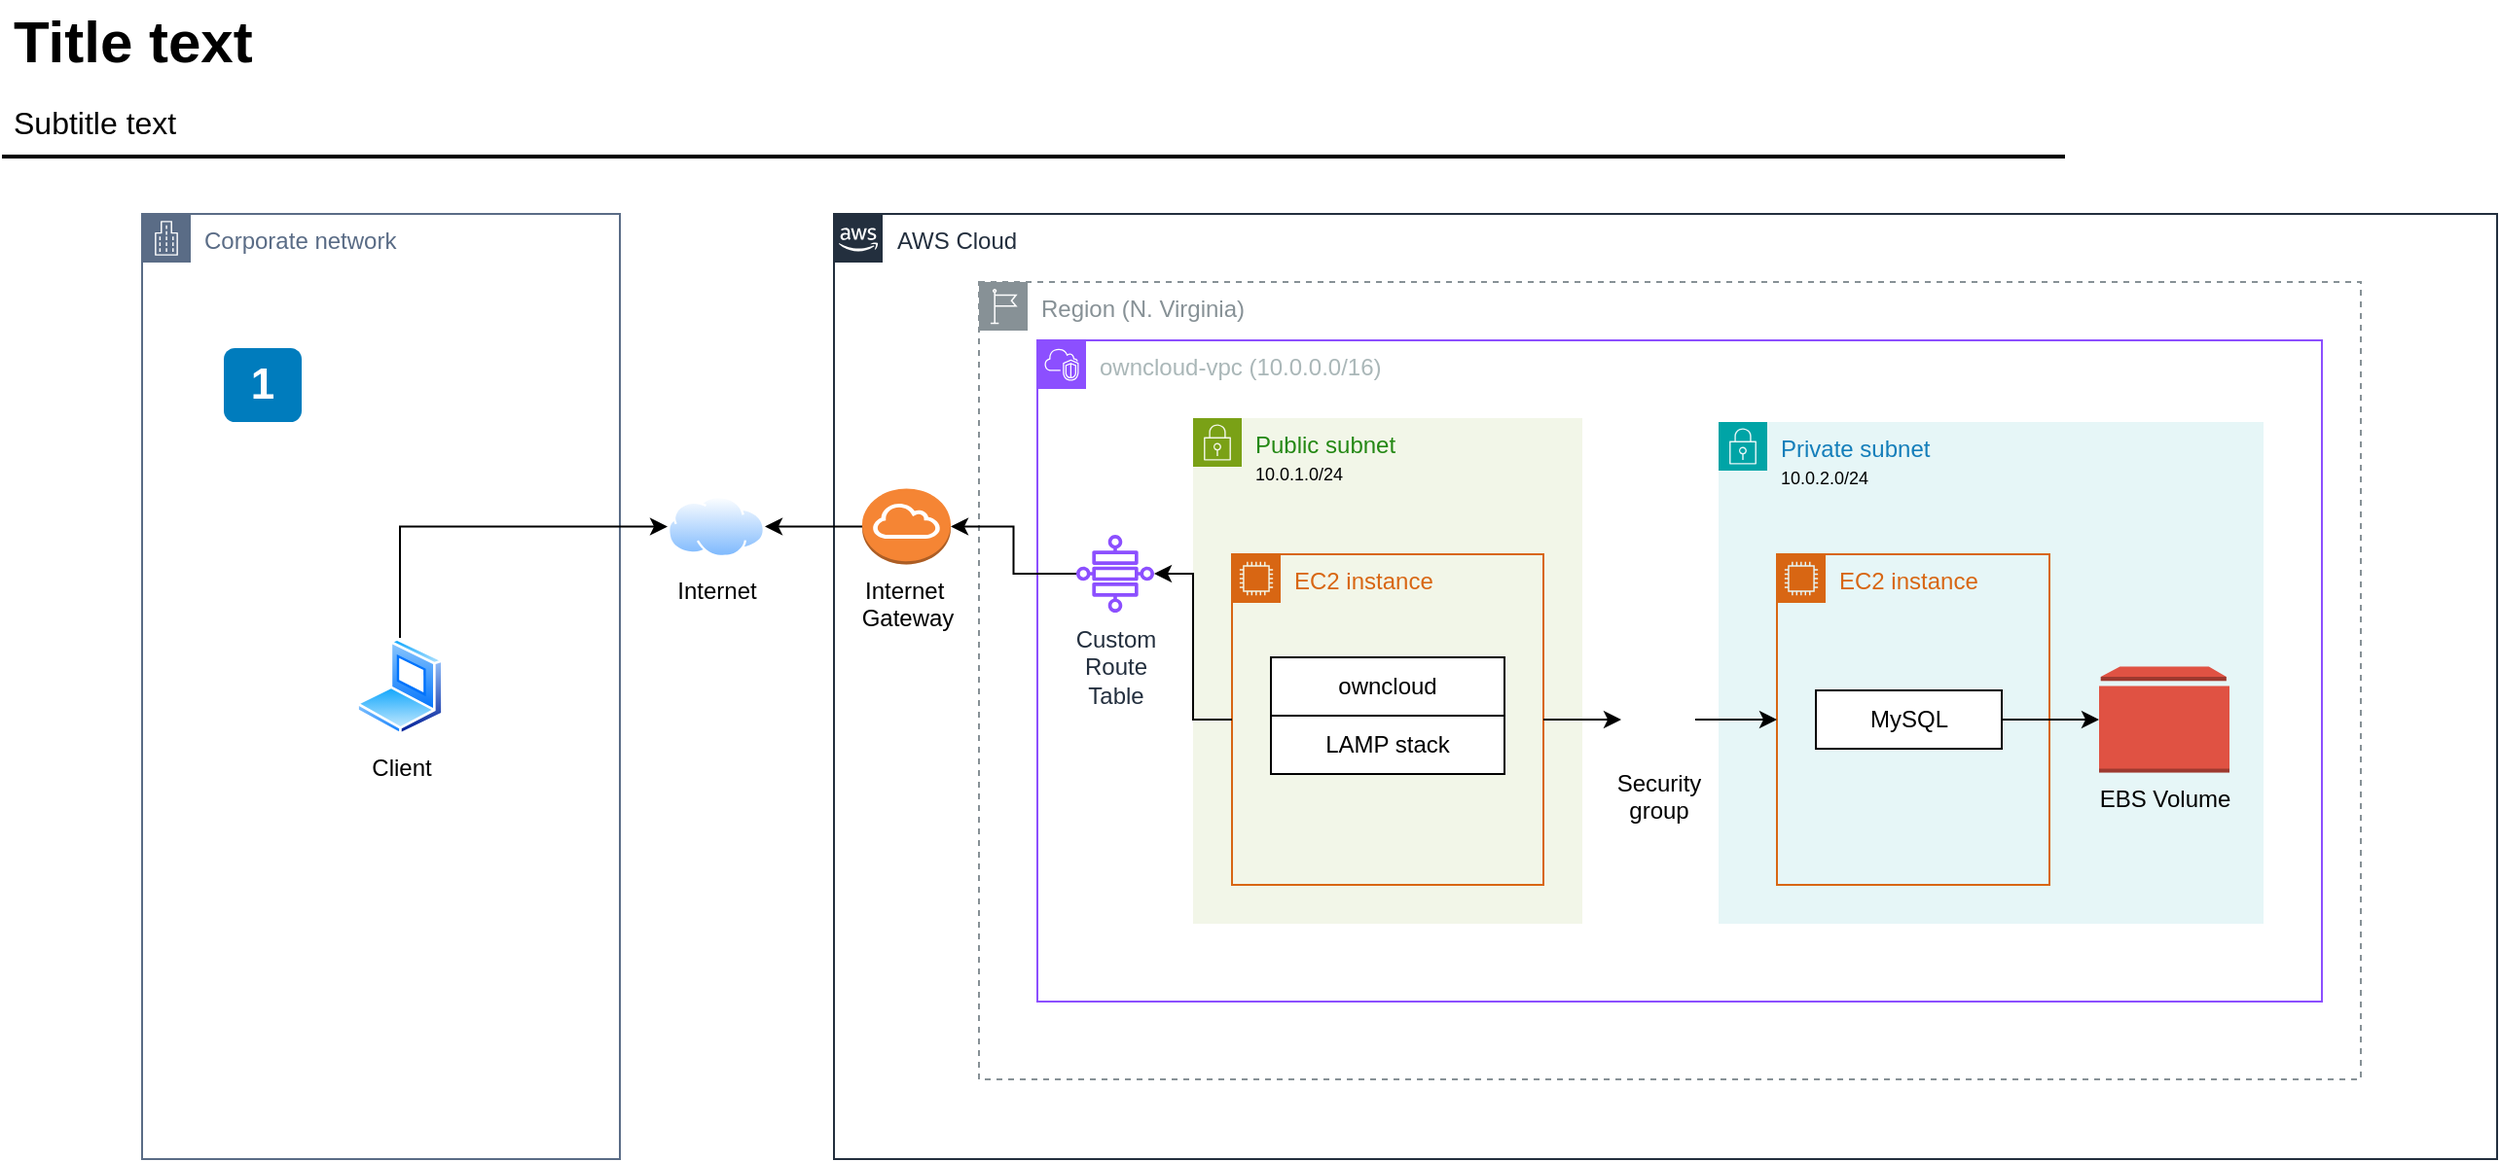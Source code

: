 <mxfile version="26.0.1">
  <diagram id="Ht1M8jgEwFfnCIfOTk4-" name="Page-1">
    <mxGraphModel dx="1272" dy="729" grid="1" gridSize="10" guides="1" tooltips="1" connect="1" arrows="1" fold="1" page="1" pageScale="1" pageWidth="827" pageHeight="1169" math="0" shadow="0">
      <root>
        <mxCell id="0" />
        <mxCell id="1" parent="0" />
        <mxCell id="d1_RvUvYbC9fA-ZULbNM-6" value="Region (N. Virginia)" style="sketch=0;outlineConnect=0;gradientColor=none;html=1;whiteSpace=wrap;fontSize=12;fontStyle=0;shape=mxgraph.aws4.group;grIcon=mxgraph.aws4.group_region;strokeColor=#879196;fillColor=none;verticalAlign=top;align=left;spacingLeft=30;fontColor=#879196;dashed=1;" vertex="1" parent="1">
          <mxGeometry x="510" y="210" width="710" height="410" as="geometry" />
        </mxCell>
        <mxCell id="XTl-UQulXQObpidPsAFW-14" value="&lt;div&gt;Public subnet&lt;/div&gt;&lt;div&gt;&lt;font color=&quot;#000000&quot; style=&quot;font-size: 9px;&quot;&gt;10.0.1.0/24&lt;/font&gt;&lt;br&gt;&lt;/div&gt;" style="points=[[0,0],[0.25,0],[0.5,0],[0.75,0],[1,0],[1,0.25],[1,0.5],[1,0.75],[1,1],[0.75,1],[0.5,1],[0.25,1],[0,1],[0,0.75],[0,0.5],[0,0.25]];outlineConnect=0;gradientColor=none;html=1;whiteSpace=wrap;fontSize=12;fontStyle=0;container=1;pointerEvents=0;collapsible=0;recursiveResize=0;shape=mxgraph.aws4.group;grIcon=mxgraph.aws4.group_security_group;grStroke=0;strokeColor=#7AA116;fillColor=#F2F6E8;verticalAlign=top;align=left;spacingLeft=30;fontColor=#248814;dashed=0;" parent="1" vertex="1">
          <mxGeometry x="620" y="280" width="200" height="260" as="geometry" />
        </mxCell>
        <mxCell id="XTl-UQulXQObpidPsAFW-16" value="owncloud-vpc (10.0.0.0/16)" style="points=[[0,0],[0.25,0],[0.5,0],[0.75,0],[1,0],[1,0.25],[1,0.5],[1,0.75],[1,1],[0.75,1],[0.5,1],[0.25,1],[0,1],[0,0.75],[0,0.5],[0,0.25]];outlineConnect=0;gradientColor=none;html=1;whiteSpace=wrap;fontSize=12;fontStyle=0;container=1;pointerEvents=0;collapsible=0;recursiveResize=0;shape=mxgraph.aws4.group;grIcon=mxgraph.aws4.group_vpc2;strokeColor=#8C4FFF;fillColor=none;verticalAlign=top;align=left;spacingLeft=30;fontColor=#AAB7B8;dashed=0;" parent="1" vertex="1">
          <mxGeometry x="540" y="240" width="660" height="340" as="geometry" />
        </mxCell>
        <mxCell id="XTl-UQulXQObpidPsAFW-15" value="&lt;div&gt;Private subnet&lt;/div&gt;&lt;div&gt;&lt;font color=&quot;#000000&quot; style=&quot;font-size: 9px;&quot;&gt;10.0.2.0/24&lt;/font&gt;&lt;/div&gt;" style="points=[[0,0],[0.25,0],[0.5,0],[0.75,0],[1,0],[1,0.25],[1,0.5],[1,0.75],[1,1],[0.75,1],[0.5,1],[0.25,1],[0,1],[0,0.75],[0,0.5],[0,0.25]];outlineConnect=0;gradientColor=none;html=1;whiteSpace=wrap;fontSize=12;fontStyle=0;container=1;pointerEvents=0;collapsible=0;recursiveResize=0;shape=mxgraph.aws4.group;grIcon=mxgraph.aws4.group_security_group;grStroke=0;strokeColor=#00A4A6;fillColor=#E6F6F7;verticalAlign=top;align=left;spacingLeft=30;fontColor=#147EBA;dashed=0;" parent="XTl-UQulXQObpidPsAFW-16" vertex="1">
          <mxGeometry x="350" y="42" width="280" height="258" as="geometry" />
        </mxCell>
        <mxCell id="d1_RvUvYbC9fA-ZULbNM-3" value="EC2 instance" style="points=[[0,0],[0.25,0],[0.5,0],[0.75,0],[1,0],[1,0.25],[1,0.5],[1,0.75],[1,1],[0.75,1],[0.5,1],[0.25,1],[0,1],[0,0.75],[0,0.5],[0,0.25]];outlineConnect=0;gradientColor=none;html=1;whiteSpace=wrap;fontSize=12;fontStyle=0;container=1;pointerEvents=0;collapsible=0;recursiveResize=0;shape=mxgraph.aws4.group;grIcon=mxgraph.aws4.group_ec2_instance_contents;strokeColor=#D86613;fillColor=none;verticalAlign=top;align=left;spacingLeft=30;fontColor=#D86613;dashed=0;" vertex="1" parent="XTl-UQulXQObpidPsAFW-15">
          <mxGeometry x="30" y="68" width="140" height="170" as="geometry" />
        </mxCell>
        <mxCell id="XTl-UQulXQObpidPsAFW-19" value="EC2 instance" style="points=[[0,0],[0.25,0],[0.5,0],[0.75,0],[1,0],[1,0.25],[1,0.5],[1,0.75],[1,1],[0.75,1],[0.5,1],[0.25,1],[0,1],[0,0.75],[0,0.5],[0,0.25]];outlineConnect=0;gradientColor=none;html=1;whiteSpace=wrap;fontSize=12;fontStyle=0;container=1;pointerEvents=0;collapsible=0;recursiveResize=0;shape=mxgraph.aws4.group;grIcon=mxgraph.aws4.group_ec2_instance_contents;strokeColor=#D86613;fillColor=none;verticalAlign=top;align=left;spacingLeft=30;fontColor=#D86613;dashed=0;" parent="XTl-UQulXQObpidPsAFW-16" vertex="1">
          <mxGeometry x="100" y="110" width="160" height="170" as="geometry" />
        </mxCell>
        <mxCell id="UEzPUAAOIrF-is8g5C7q-2" value="AWS Cloud" style="points=[[0,0],[0.25,0],[0.5,0],[0.75,0],[1,0],[1,0.25],[1,0.5],[1,0.75],[1,1],[0.75,1],[0.5,1],[0.25,1],[0,1],[0,0.75],[0,0.5],[0,0.25]];outlineConnect=0;gradientColor=none;html=1;whiteSpace=wrap;fontSize=12;fontStyle=0;shape=mxgraph.aws4.group;grIcon=mxgraph.aws4.group_aws_cloud_alt;strokeColor=#232F3E;fillColor=none;verticalAlign=top;align=left;spacingLeft=30;fontColor=#232F3E;dashed=0;container=1;pointerEvents=0;collapsible=0;recursiveResize=0;" parent="1" vertex="1">
          <mxGeometry x="435.5" y="175" width="854.5" height="486" as="geometry" />
        </mxCell>
        <mxCell id="XTl-UQulXQObpidPsAFW-11" value="&lt;div&gt;Internet&amp;nbsp;&lt;/div&gt;&lt;div&gt;Gateway&lt;/div&gt;" style="outlineConnect=0;dashed=0;verticalLabelPosition=bottom;verticalAlign=top;align=center;html=1;shape=mxgraph.aws3.internet_gateway;fillColor=#F58534;gradientColor=none;" parent="UEzPUAAOIrF-is8g5C7q-2" vertex="1">
          <mxGeometry x="14.5" y="141.25" width="45.5" height="39" as="geometry" />
        </mxCell>
        <mxCell id="d1_RvUvYbC9fA-ZULbNM-13" style="edgeStyle=orthogonalEdgeStyle;rounded=0;orthogonalLoop=1;jettySize=auto;html=1;" edge="1" parent="UEzPUAAOIrF-is8g5C7q-2" source="d1_RvUvYbC9fA-ZULbNM-4" target="d1_RvUvYbC9fA-ZULbNM-11">
          <mxGeometry relative="1" as="geometry" />
        </mxCell>
        <mxCell id="d1_RvUvYbC9fA-ZULbNM-4" value="MySQL" style="rounded=0;whiteSpace=wrap;html=1;" vertex="1" parent="UEzPUAAOIrF-is8g5C7q-2">
          <mxGeometry x="504.5" y="245" width="95.5" height="30" as="geometry" />
        </mxCell>
        <mxCell id="d1_RvUvYbC9fA-ZULbNM-11" value="EBS Volume" style="outlineConnect=0;dashed=0;verticalLabelPosition=bottom;verticalAlign=top;align=center;html=1;shape=mxgraph.aws3.volume;fillColor=#E05243;gradientColor=none;" vertex="1" parent="UEzPUAAOIrF-is8g5C7q-2">
          <mxGeometry x="650" y="232.75" width="67" height="54.5" as="geometry" />
        </mxCell>
        <mxCell id="d1_RvUvYbC9fA-ZULbNM-14" value="&lt;div&gt;Security&lt;/div&gt;&lt;div&gt;group&lt;br&gt;&lt;/div&gt;" style="shape=image;html=1;verticalAlign=top;verticalLabelPosition=bottom;labelBackgroundColor=#ffffff;imageAspect=0;aspect=fixed;image=https://cdn4.iconfinder.com/data/icons/ios-web-user-interface-multi-circle-flat-vol-6/512/folder_block_secure_locked_security_group_lock-128.png" vertex="1" parent="UEzPUAAOIrF-is8g5C7q-2">
          <mxGeometry x="404.5" y="241" width="38" height="38" as="geometry" />
        </mxCell>
        <mxCell id="UEzPUAAOIrF-is8g5C7q-1" value="Corporate network" style="points=[[0,0],[0.25,0],[0.5,0],[0.75,0],[1,0],[1,0.25],[1,0.5],[1,0.75],[1,1],[0.75,1],[0.5,1],[0.25,1],[0,1],[0,0.75],[0,0.5],[0,0.25]];outlineConnect=0;gradientColor=none;html=1;whiteSpace=wrap;fontSize=12;fontStyle=0;shape=mxgraph.aws4.group;grIcon=mxgraph.aws4.group_corporate_data_center;strokeColor=#5A6C86;fillColor=none;verticalAlign=top;align=left;spacingLeft=30;fontColor=#5A6C86;dashed=0;container=1;pointerEvents=0;collapsible=0;recursiveResize=0;" parent="1" vertex="1">
          <mxGeometry x="80" y="175" width="245.5" height="486" as="geometry" />
        </mxCell>
        <mxCell id="XTl-UQulXQObpidPsAFW-1" value="Client" style="image;aspect=fixed;perimeter=ellipsePerimeter;html=1;align=center;shadow=0;dashed=0;spacingTop=3;image=img/lib/active_directory/laptop_client.svg;" parent="UEzPUAAOIrF-is8g5C7q-1" vertex="1">
          <mxGeometry x="110" y="218" width="45" height="50" as="geometry" />
        </mxCell>
        <mxCell id="-QjtrjUzRDEMRZ5MF8oH-9" value="1" style="rounded=1;whiteSpace=wrap;html=1;fillColor=#007CBD;strokeColor=none;fontColor=#FFFFFF;fontStyle=1;fontSize=22;" parent="1" vertex="1">
          <mxGeometry x="122" y="244" width="40" height="38" as="geometry" />
        </mxCell>
        <mxCell id="-QjtrjUzRDEMRZ5MF8oH-47" value="Title text" style="text;html=1;resizable=0;points=[];autosize=1;align=left;verticalAlign=top;spacingTop=-4;fontSize=30;fontStyle=1" parent="1" vertex="1">
          <mxGeometry x="12" y="65.5" width="130" height="40" as="geometry" />
        </mxCell>
        <mxCell id="-QjtrjUzRDEMRZ5MF8oH-48" value="Subtitle text&lt;br style=&quot;font-size: 16px&quot;&gt;" style="text;html=1;resizable=0;points=[];autosize=1;align=left;verticalAlign=top;spacingTop=-4;fontSize=16" parent="1" vertex="1">
          <mxGeometry x="12" y="115.5" width="100" height="20" as="geometry" />
        </mxCell>
        <mxCell id="SCVMTBWpLvtzJIhz15lM-1" value="" style="line;strokeWidth=2;html=1;fontSize=14;" parent="1" vertex="1">
          <mxGeometry x="8" y="140.5" width="1060" height="10" as="geometry" />
        </mxCell>
        <mxCell id="XTl-UQulXQObpidPsAFW-2" value="&lt;div&gt;Internet&lt;/div&gt;" style="image;aspect=fixed;perimeter=ellipsePerimeter;html=1;align=center;shadow=0;dashed=0;spacingTop=3;image=img/lib/active_directory/internet_cloud.svg;" parent="1" vertex="1">
          <mxGeometry x="350" y="320" width="50" height="31.5" as="geometry" />
        </mxCell>
        <mxCell id="XTl-UQulXQObpidPsAFW-9" style="edgeStyle=orthogonalEdgeStyle;rounded=0;orthogonalLoop=1;jettySize=auto;html=1;exitX=0.5;exitY=0;exitDx=0;exitDy=0;entryX=0;entryY=0.5;entryDx=0;entryDy=0;" parent="1" source="XTl-UQulXQObpidPsAFW-1" target="XTl-UQulXQObpidPsAFW-2" edge="1">
          <mxGeometry relative="1" as="geometry" />
        </mxCell>
        <mxCell id="d1_RvUvYbC9fA-ZULbNM-7" value="&lt;div&gt;Custom &lt;br&gt;&lt;/div&gt;&lt;div&gt;Route&lt;/div&gt;&lt;div&gt;Table&lt;br&gt;&lt;/div&gt;" style="sketch=0;outlineConnect=0;fontColor=#232F3E;gradientColor=none;fillColor=#8C4FFF;strokeColor=none;dashed=0;verticalLabelPosition=bottom;verticalAlign=top;align=center;html=1;fontSize=12;fontStyle=0;aspect=fixed;pointerEvents=1;shape=mxgraph.aws4.cloud_wan_transit_gateway_route_table_attachment;" vertex="1" parent="1">
          <mxGeometry x="560" y="340" width="40" height="40" as="geometry" />
        </mxCell>
        <mxCell id="d1_RvUvYbC9fA-ZULbNM-1" value="owncloud" style="rounded=0;whiteSpace=wrap;html=1;" vertex="1" parent="1">
          <mxGeometry x="660" y="403" width="120" height="30" as="geometry" />
        </mxCell>
        <mxCell id="d1_RvUvYbC9fA-ZULbNM-2" value="LAMP stack" style="rounded=0;whiteSpace=wrap;html=1;" vertex="1" parent="1">
          <mxGeometry x="660" y="433" width="120" height="30" as="geometry" />
        </mxCell>
        <mxCell id="d1_RvUvYbC9fA-ZULbNM-8" style="edgeStyle=orthogonalEdgeStyle;rounded=0;orthogonalLoop=1;jettySize=auto;html=1;" edge="1" parent="1" source="XTl-UQulXQObpidPsAFW-19" target="d1_RvUvYbC9fA-ZULbNM-7">
          <mxGeometry relative="1" as="geometry" />
        </mxCell>
        <mxCell id="d1_RvUvYbC9fA-ZULbNM-9" style="edgeStyle=orthogonalEdgeStyle;rounded=0;orthogonalLoop=1;jettySize=auto;html=1;entryX=1;entryY=0.5;entryDx=0;entryDy=0;entryPerimeter=0;" edge="1" parent="1" source="d1_RvUvYbC9fA-ZULbNM-7" target="XTl-UQulXQObpidPsAFW-11">
          <mxGeometry relative="1" as="geometry" />
        </mxCell>
        <mxCell id="d1_RvUvYbC9fA-ZULbNM-10" style="edgeStyle=orthogonalEdgeStyle;rounded=0;orthogonalLoop=1;jettySize=auto;html=1;entryX=1;entryY=0.5;entryDx=0;entryDy=0;" edge="1" parent="1" source="XTl-UQulXQObpidPsAFW-11" target="XTl-UQulXQObpidPsAFW-2">
          <mxGeometry relative="1" as="geometry" />
        </mxCell>
        <mxCell id="d1_RvUvYbC9fA-ZULbNM-15" style="edgeStyle=orthogonalEdgeStyle;rounded=0;orthogonalLoop=1;jettySize=auto;html=1;" edge="1" parent="1" source="XTl-UQulXQObpidPsAFW-19" target="d1_RvUvYbC9fA-ZULbNM-14">
          <mxGeometry relative="1" as="geometry" />
        </mxCell>
        <mxCell id="d1_RvUvYbC9fA-ZULbNM-16" style="edgeStyle=orthogonalEdgeStyle;rounded=0;orthogonalLoop=1;jettySize=auto;html=1;" edge="1" parent="1" source="d1_RvUvYbC9fA-ZULbNM-14" target="d1_RvUvYbC9fA-ZULbNM-3">
          <mxGeometry relative="1" as="geometry" />
        </mxCell>
      </root>
    </mxGraphModel>
  </diagram>
</mxfile>

